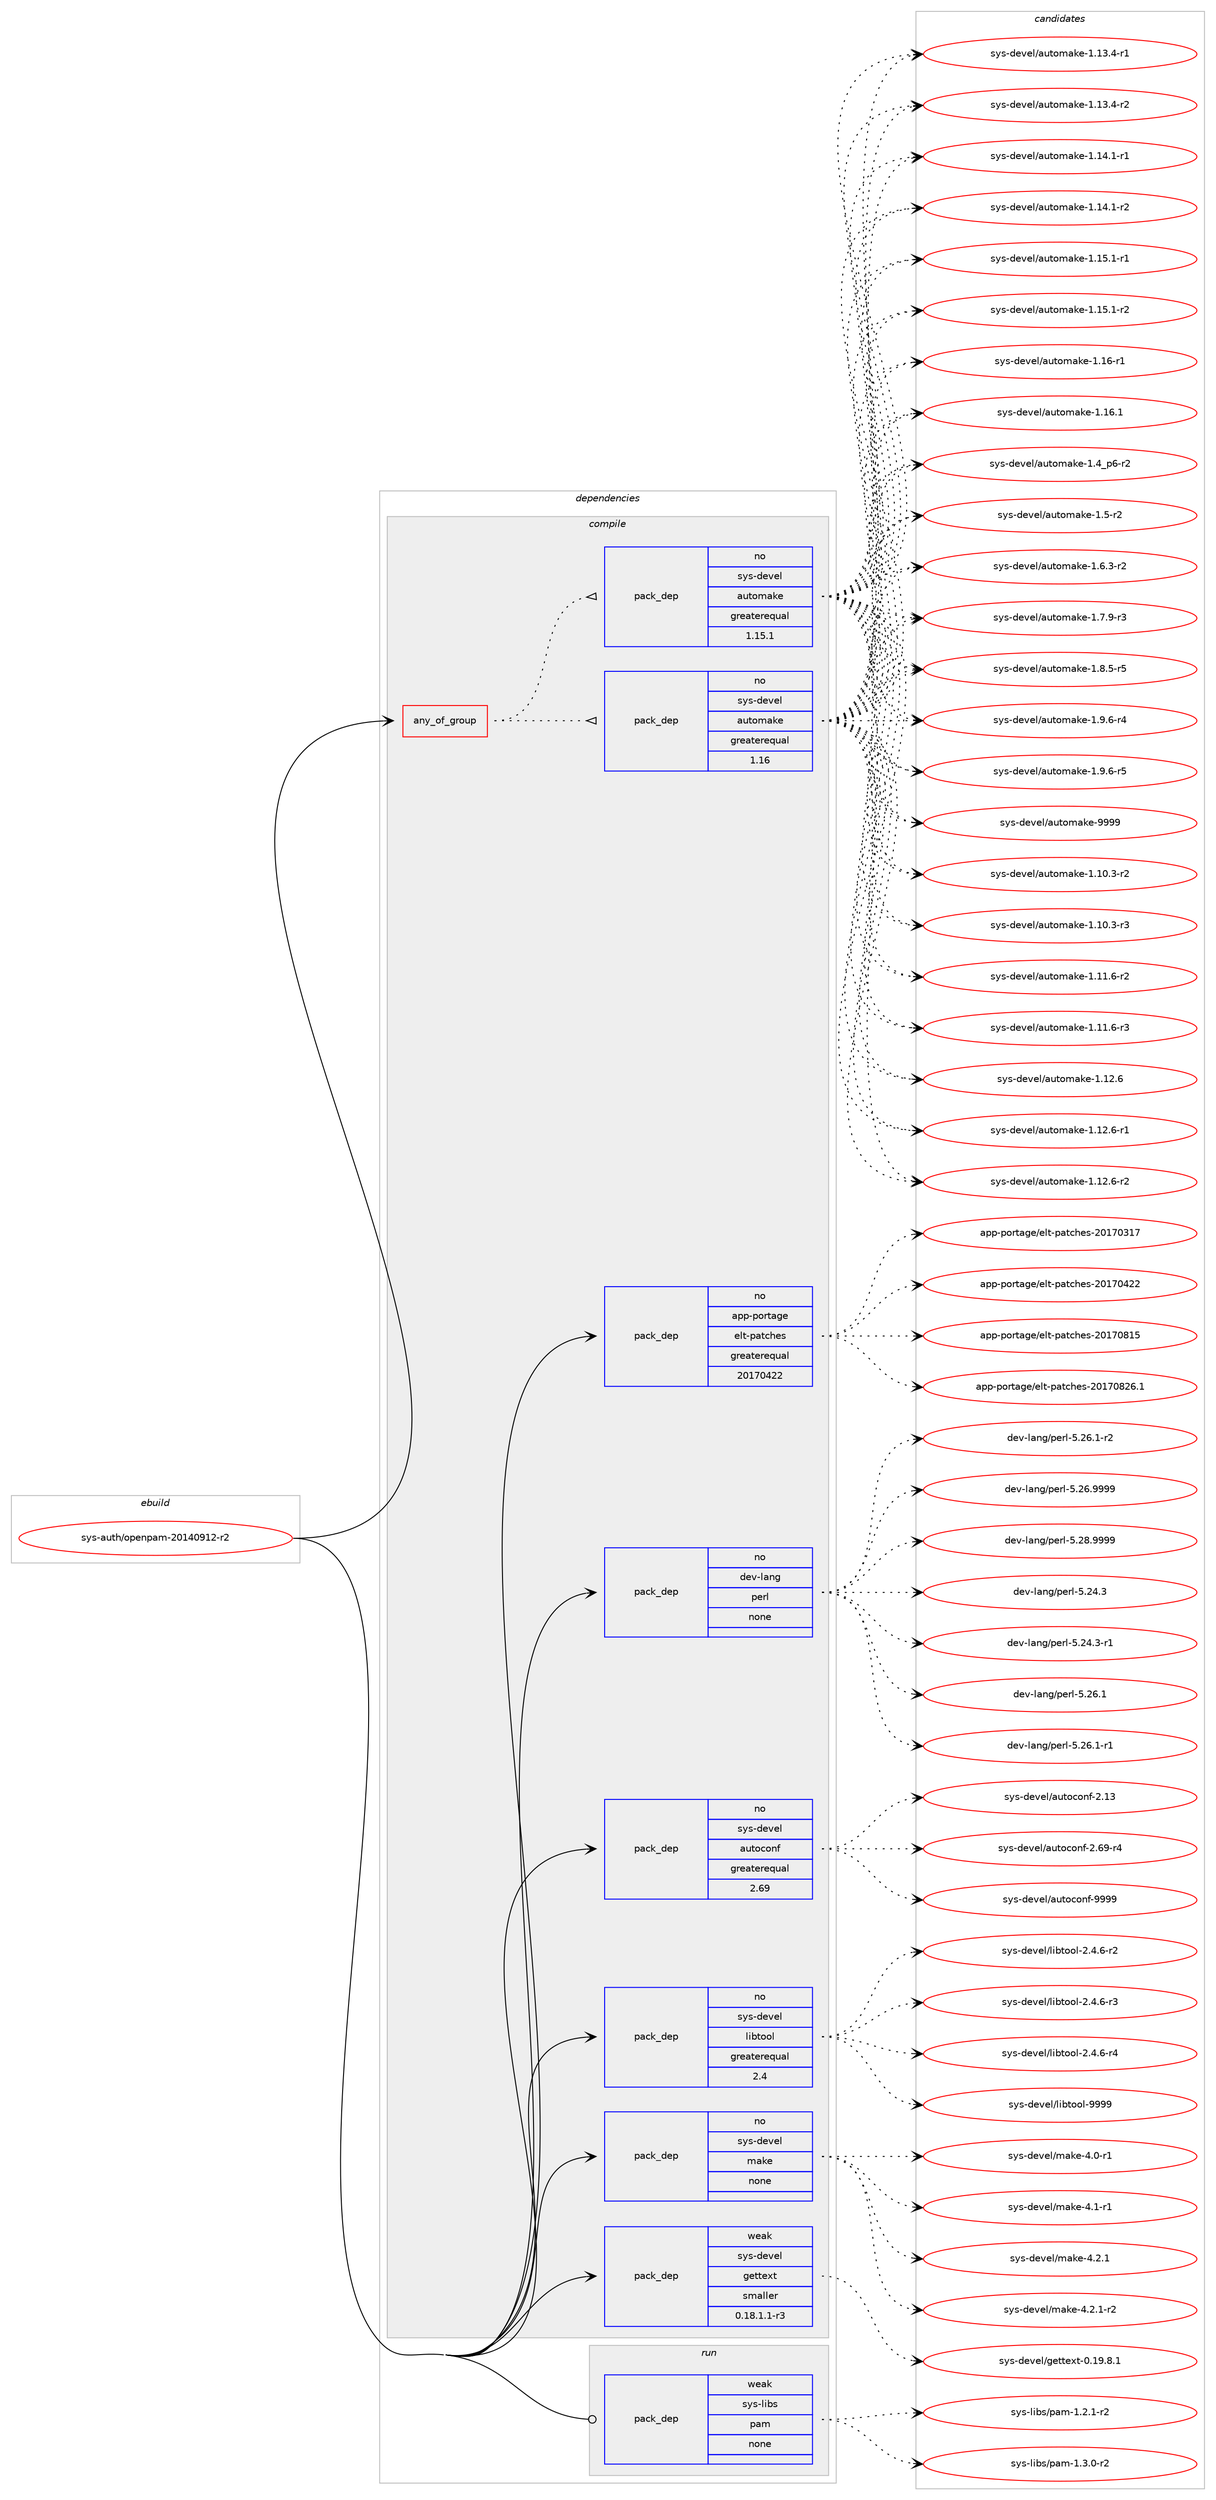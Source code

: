 digraph prolog {

# *************
# Graph options
# *************

newrank=true;
concentrate=true;
compound=true;
graph [rankdir=LR,fontname=Helvetica,fontsize=10,ranksep=1.5];#, ranksep=2.5, nodesep=0.2];
edge  [arrowhead=vee];
node  [fontname=Helvetica,fontsize=10];

# **********
# The ebuild
# **********

subgraph cluster_leftcol {
color=gray;
rank=same;
label=<<i>ebuild</i>>;
id [label="sys-auth/openpam-20140912-r2", color=red, width=4, href="../sys-auth/openpam-20140912-r2.svg"];
}

# ****************
# The dependencies
# ****************

subgraph cluster_midcol {
color=gray;
label=<<i>dependencies</i>>;
subgraph cluster_compile {
fillcolor="#eeeeee";
style=filled;
label=<<i>compile</i>>;
subgraph any60 {
dependency7289 [label=<<TABLE BORDER="0" CELLBORDER="1" CELLSPACING="0" CELLPADDING="4"><TR><TD CELLPADDING="10">any_of_group</TD></TR></TABLE>>, shape=none, color=red];subgraph pack6282 {
dependency7290 [label=<<TABLE BORDER="0" CELLBORDER="1" CELLSPACING="0" CELLPADDING="4" WIDTH="220"><TR><TD ROWSPAN="6" CELLPADDING="30">pack_dep</TD></TR><TR><TD WIDTH="110">no</TD></TR><TR><TD>sys-devel</TD></TR><TR><TD>automake</TD></TR><TR><TD>greaterequal</TD></TR><TR><TD>1.16</TD></TR></TABLE>>, shape=none, color=blue];
}
dependency7289:e -> dependency7290:w [weight=20,style="dotted",arrowhead="oinv"];
subgraph pack6283 {
dependency7291 [label=<<TABLE BORDER="0" CELLBORDER="1" CELLSPACING="0" CELLPADDING="4" WIDTH="220"><TR><TD ROWSPAN="6" CELLPADDING="30">pack_dep</TD></TR><TR><TD WIDTH="110">no</TD></TR><TR><TD>sys-devel</TD></TR><TR><TD>automake</TD></TR><TR><TD>greaterequal</TD></TR><TR><TD>1.15.1</TD></TR></TABLE>>, shape=none, color=blue];
}
dependency7289:e -> dependency7291:w [weight=20,style="dotted",arrowhead="oinv"];
}
id:e -> dependency7289:w [weight=20,style="solid",arrowhead="vee"];
subgraph pack6284 {
dependency7292 [label=<<TABLE BORDER="0" CELLBORDER="1" CELLSPACING="0" CELLPADDING="4" WIDTH="220"><TR><TD ROWSPAN="6" CELLPADDING="30">pack_dep</TD></TR><TR><TD WIDTH="110">no</TD></TR><TR><TD>app-portage</TD></TR><TR><TD>elt-patches</TD></TR><TR><TD>greaterequal</TD></TR><TR><TD>20170422</TD></TR></TABLE>>, shape=none, color=blue];
}
id:e -> dependency7292:w [weight=20,style="solid",arrowhead="vee"];
subgraph pack6285 {
dependency7293 [label=<<TABLE BORDER="0" CELLBORDER="1" CELLSPACING="0" CELLPADDING="4" WIDTH="220"><TR><TD ROWSPAN="6" CELLPADDING="30">pack_dep</TD></TR><TR><TD WIDTH="110">no</TD></TR><TR><TD>dev-lang</TD></TR><TR><TD>perl</TD></TR><TR><TD>none</TD></TR><TR><TD></TD></TR></TABLE>>, shape=none, color=blue];
}
id:e -> dependency7293:w [weight=20,style="solid",arrowhead="vee"];
subgraph pack6286 {
dependency7294 [label=<<TABLE BORDER="0" CELLBORDER="1" CELLSPACING="0" CELLPADDING="4" WIDTH="220"><TR><TD ROWSPAN="6" CELLPADDING="30">pack_dep</TD></TR><TR><TD WIDTH="110">no</TD></TR><TR><TD>sys-devel</TD></TR><TR><TD>autoconf</TD></TR><TR><TD>greaterequal</TD></TR><TR><TD>2.69</TD></TR></TABLE>>, shape=none, color=blue];
}
id:e -> dependency7294:w [weight=20,style="solid",arrowhead="vee"];
subgraph pack6287 {
dependency7295 [label=<<TABLE BORDER="0" CELLBORDER="1" CELLSPACING="0" CELLPADDING="4" WIDTH="220"><TR><TD ROWSPAN="6" CELLPADDING="30">pack_dep</TD></TR><TR><TD WIDTH="110">no</TD></TR><TR><TD>sys-devel</TD></TR><TR><TD>libtool</TD></TR><TR><TD>greaterequal</TD></TR><TR><TD>2.4</TD></TR></TABLE>>, shape=none, color=blue];
}
id:e -> dependency7295:w [weight=20,style="solid",arrowhead="vee"];
subgraph pack6288 {
dependency7296 [label=<<TABLE BORDER="0" CELLBORDER="1" CELLSPACING="0" CELLPADDING="4" WIDTH="220"><TR><TD ROWSPAN="6" CELLPADDING="30">pack_dep</TD></TR><TR><TD WIDTH="110">no</TD></TR><TR><TD>sys-devel</TD></TR><TR><TD>make</TD></TR><TR><TD>none</TD></TR><TR><TD></TD></TR></TABLE>>, shape=none, color=blue];
}
id:e -> dependency7296:w [weight=20,style="solid",arrowhead="vee"];
subgraph pack6289 {
dependency7297 [label=<<TABLE BORDER="0" CELLBORDER="1" CELLSPACING="0" CELLPADDING="4" WIDTH="220"><TR><TD ROWSPAN="6" CELLPADDING="30">pack_dep</TD></TR><TR><TD WIDTH="110">weak</TD></TR><TR><TD>sys-devel</TD></TR><TR><TD>gettext</TD></TR><TR><TD>smaller</TD></TR><TR><TD>0.18.1.1-r3</TD></TR></TABLE>>, shape=none, color=blue];
}
id:e -> dependency7297:w [weight=20,style="solid",arrowhead="vee"];
}
subgraph cluster_compileandrun {
fillcolor="#eeeeee";
style=filled;
label=<<i>compile and run</i>>;
}
subgraph cluster_run {
fillcolor="#eeeeee";
style=filled;
label=<<i>run</i>>;
subgraph pack6290 {
dependency7298 [label=<<TABLE BORDER="0" CELLBORDER="1" CELLSPACING="0" CELLPADDING="4" WIDTH="220"><TR><TD ROWSPAN="6" CELLPADDING="30">pack_dep</TD></TR><TR><TD WIDTH="110">weak</TD></TR><TR><TD>sys-libs</TD></TR><TR><TD>pam</TD></TR><TR><TD>none</TD></TR><TR><TD></TD></TR></TABLE>>, shape=none, color=blue];
}
id:e -> dependency7298:w [weight=20,style="solid",arrowhead="odot"];
}
}

# **************
# The candidates
# **************

subgraph cluster_choices {
rank=same;
color=gray;
label=<<i>candidates</i>>;

subgraph choice6282 {
color=black;
nodesep=1;
choice11512111545100101118101108479711711611110997107101454946494846514511450 [label="sys-devel/automake-1.10.3-r2", color=red, width=4,href="../sys-devel/automake-1.10.3-r2.svg"];
choice11512111545100101118101108479711711611110997107101454946494846514511451 [label="sys-devel/automake-1.10.3-r3", color=red, width=4,href="../sys-devel/automake-1.10.3-r3.svg"];
choice11512111545100101118101108479711711611110997107101454946494946544511450 [label="sys-devel/automake-1.11.6-r2", color=red, width=4,href="../sys-devel/automake-1.11.6-r2.svg"];
choice11512111545100101118101108479711711611110997107101454946494946544511451 [label="sys-devel/automake-1.11.6-r3", color=red, width=4,href="../sys-devel/automake-1.11.6-r3.svg"];
choice1151211154510010111810110847971171161111099710710145494649504654 [label="sys-devel/automake-1.12.6", color=red, width=4,href="../sys-devel/automake-1.12.6.svg"];
choice11512111545100101118101108479711711611110997107101454946495046544511449 [label="sys-devel/automake-1.12.6-r1", color=red, width=4,href="../sys-devel/automake-1.12.6-r1.svg"];
choice11512111545100101118101108479711711611110997107101454946495046544511450 [label="sys-devel/automake-1.12.6-r2", color=red, width=4,href="../sys-devel/automake-1.12.6-r2.svg"];
choice11512111545100101118101108479711711611110997107101454946495146524511449 [label="sys-devel/automake-1.13.4-r1", color=red, width=4,href="../sys-devel/automake-1.13.4-r1.svg"];
choice11512111545100101118101108479711711611110997107101454946495146524511450 [label="sys-devel/automake-1.13.4-r2", color=red, width=4,href="../sys-devel/automake-1.13.4-r2.svg"];
choice11512111545100101118101108479711711611110997107101454946495246494511449 [label="sys-devel/automake-1.14.1-r1", color=red, width=4,href="../sys-devel/automake-1.14.1-r1.svg"];
choice11512111545100101118101108479711711611110997107101454946495246494511450 [label="sys-devel/automake-1.14.1-r2", color=red, width=4,href="../sys-devel/automake-1.14.1-r2.svg"];
choice11512111545100101118101108479711711611110997107101454946495346494511449 [label="sys-devel/automake-1.15.1-r1", color=red, width=4,href="../sys-devel/automake-1.15.1-r1.svg"];
choice11512111545100101118101108479711711611110997107101454946495346494511450 [label="sys-devel/automake-1.15.1-r2", color=red, width=4,href="../sys-devel/automake-1.15.1-r2.svg"];
choice1151211154510010111810110847971171161111099710710145494649544511449 [label="sys-devel/automake-1.16-r1", color=red, width=4,href="../sys-devel/automake-1.16-r1.svg"];
choice1151211154510010111810110847971171161111099710710145494649544649 [label="sys-devel/automake-1.16.1", color=red, width=4,href="../sys-devel/automake-1.16.1.svg"];
choice115121115451001011181011084797117116111109971071014549465295112544511450 [label="sys-devel/automake-1.4_p6-r2", color=red, width=4,href="../sys-devel/automake-1.4_p6-r2.svg"];
choice11512111545100101118101108479711711611110997107101454946534511450 [label="sys-devel/automake-1.5-r2", color=red, width=4,href="../sys-devel/automake-1.5-r2.svg"];
choice115121115451001011181011084797117116111109971071014549465446514511450 [label="sys-devel/automake-1.6.3-r2", color=red, width=4,href="../sys-devel/automake-1.6.3-r2.svg"];
choice115121115451001011181011084797117116111109971071014549465546574511451 [label="sys-devel/automake-1.7.9-r3", color=red, width=4,href="../sys-devel/automake-1.7.9-r3.svg"];
choice115121115451001011181011084797117116111109971071014549465646534511453 [label="sys-devel/automake-1.8.5-r5", color=red, width=4,href="../sys-devel/automake-1.8.5-r5.svg"];
choice115121115451001011181011084797117116111109971071014549465746544511452 [label="sys-devel/automake-1.9.6-r4", color=red, width=4,href="../sys-devel/automake-1.9.6-r4.svg"];
choice115121115451001011181011084797117116111109971071014549465746544511453 [label="sys-devel/automake-1.9.6-r5", color=red, width=4,href="../sys-devel/automake-1.9.6-r5.svg"];
choice115121115451001011181011084797117116111109971071014557575757 [label="sys-devel/automake-9999", color=red, width=4,href="../sys-devel/automake-9999.svg"];
dependency7290:e -> choice11512111545100101118101108479711711611110997107101454946494846514511450:w [style=dotted,weight="100"];
dependency7290:e -> choice11512111545100101118101108479711711611110997107101454946494846514511451:w [style=dotted,weight="100"];
dependency7290:e -> choice11512111545100101118101108479711711611110997107101454946494946544511450:w [style=dotted,weight="100"];
dependency7290:e -> choice11512111545100101118101108479711711611110997107101454946494946544511451:w [style=dotted,weight="100"];
dependency7290:e -> choice1151211154510010111810110847971171161111099710710145494649504654:w [style=dotted,weight="100"];
dependency7290:e -> choice11512111545100101118101108479711711611110997107101454946495046544511449:w [style=dotted,weight="100"];
dependency7290:e -> choice11512111545100101118101108479711711611110997107101454946495046544511450:w [style=dotted,weight="100"];
dependency7290:e -> choice11512111545100101118101108479711711611110997107101454946495146524511449:w [style=dotted,weight="100"];
dependency7290:e -> choice11512111545100101118101108479711711611110997107101454946495146524511450:w [style=dotted,weight="100"];
dependency7290:e -> choice11512111545100101118101108479711711611110997107101454946495246494511449:w [style=dotted,weight="100"];
dependency7290:e -> choice11512111545100101118101108479711711611110997107101454946495246494511450:w [style=dotted,weight="100"];
dependency7290:e -> choice11512111545100101118101108479711711611110997107101454946495346494511449:w [style=dotted,weight="100"];
dependency7290:e -> choice11512111545100101118101108479711711611110997107101454946495346494511450:w [style=dotted,weight="100"];
dependency7290:e -> choice1151211154510010111810110847971171161111099710710145494649544511449:w [style=dotted,weight="100"];
dependency7290:e -> choice1151211154510010111810110847971171161111099710710145494649544649:w [style=dotted,weight="100"];
dependency7290:e -> choice115121115451001011181011084797117116111109971071014549465295112544511450:w [style=dotted,weight="100"];
dependency7290:e -> choice11512111545100101118101108479711711611110997107101454946534511450:w [style=dotted,weight="100"];
dependency7290:e -> choice115121115451001011181011084797117116111109971071014549465446514511450:w [style=dotted,weight="100"];
dependency7290:e -> choice115121115451001011181011084797117116111109971071014549465546574511451:w [style=dotted,weight="100"];
dependency7290:e -> choice115121115451001011181011084797117116111109971071014549465646534511453:w [style=dotted,weight="100"];
dependency7290:e -> choice115121115451001011181011084797117116111109971071014549465746544511452:w [style=dotted,weight="100"];
dependency7290:e -> choice115121115451001011181011084797117116111109971071014549465746544511453:w [style=dotted,weight="100"];
dependency7290:e -> choice115121115451001011181011084797117116111109971071014557575757:w [style=dotted,weight="100"];
}
subgraph choice6283 {
color=black;
nodesep=1;
choice11512111545100101118101108479711711611110997107101454946494846514511450 [label="sys-devel/automake-1.10.3-r2", color=red, width=4,href="../sys-devel/automake-1.10.3-r2.svg"];
choice11512111545100101118101108479711711611110997107101454946494846514511451 [label="sys-devel/automake-1.10.3-r3", color=red, width=4,href="../sys-devel/automake-1.10.3-r3.svg"];
choice11512111545100101118101108479711711611110997107101454946494946544511450 [label="sys-devel/automake-1.11.6-r2", color=red, width=4,href="../sys-devel/automake-1.11.6-r2.svg"];
choice11512111545100101118101108479711711611110997107101454946494946544511451 [label="sys-devel/automake-1.11.6-r3", color=red, width=4,href="../sys-devel/automake-1.11.6-r3.svg"];
choice1151211154510010111810110847971171161111099710710145494649504654 [label="sys-devel/automake-1.12.6", color=red, width=4,href="../sys-devel/automake-1.12.6.svg"];
choice11512111545100101118101108479711711611110997107101454946495046544511449 [label="sys-devel/automake-1.12.6-r1", color=red, width=4,href="../sys-devel/automake-1.12.6-r1.svg"];
choice11512111545100101118101108479711711611110997107101454946495046544511450 [label="sys-devel/automake-1.12.6-r2", color=red, width=4,href="../sys-devel/automake-1.12.6-r2.svg"];
choice11512111545100101118101108479711711611110997107101454946495146524511449 [label="sys-devel/automake-1.13.4-r1", color=red, width=4,href="../sys-devel/automake-1.13.4-r1.svg"];
choice11512111545100101118101108479711711611110997107101454946495146524511450 [label="sys-devel/automake-1.13.4-r2", color=red, width=4,href="../sys-devel/automake-1.13.4-r2.svg"];
choice11512111545100101118101108479711711611110997107101454946495246494511449 [label="sys-devel/automake-1.14.1-r1", color=red, width=4,href="../sys-devel/automake-1.14.1-r1.svg"];
choice11512111545100101118101108479711711611110997107101454946495246494511450 [label="sys-devel/automake-1.14.1-r2", color=red, width=4,href="../sys-devel/automake-1.14.1-r2.svg"];
choice11512111545100101118101108479711711611110997107101454946495346494511449 [label="sys-devel/automake-1.15.1-r1", color=red, width=4,href="../sys-devel/automake-1.15.1-r1.svg"];
choice11512111545100101118101108479711711611110997107101454946495346494511450 [label="sys-devel/automake-1.15.1-r2", color=red, width=4,href="../sys-devel/automake-1.15.1-r2.svg"];
choice1151211154510010111810110847971171161111099710710145494649544511449 [label="sys-devel/automake-1.16-r1", color=red, width=4,href="../sys-devel/automake-1.16-r1.svg"];
choice1151211154510010111810110847971171161111099710710145494649544649 [label="sys-devel/automake-1.16.1", color=red, width=4,href="../sys-devel/automake-1.16.1.svg"];
choice115121115451001011181011084797117116111109971071014549465295112544511450 [label="sys-devel/automake-1.4_p6-r2", color=red, width=4,href="../sys-devel/automake-1.4_p6-r2.svg"];
choice11512111545100101118101108479711711611110997107101454946534511450 [label="sys-devel/automake-1.5-r2", color=red, width=4,href="../sys-devel/automake-1.5-r2.svg"];
choice115121115451001011181011084797117116111109971071014549465446514511450 [label="sys-devel/automake-1.6.3-r2", color=red, width=4,href="../sys-devel/automake-1.6.3-r2.svg"];
choice115121115451001011181011084797117116111109971071014549465546574511451 [label="sys-devel/automake-1.7.9-r3", color=red, width=4,href="../sys-devel/automake-1.7.9-r3.svg"];
choice115121115451001011181011084797117116111109971071014549465646534511453 [label="sys-devel/automake-1.8.5-r5", color=red, width=4,href="../sys-devel/automake-1.8.5-r5.svg"];
choice115121115451001011181011084797117116111109971071014549465746544511452 [label="sys-devel/automake-1.9.6-r4", color=red, width=4,href="../sys-devel/automake-1.9.6-r4.svg"];
choice115121115451001011181011084797117116111109971071014549465746544511453 [label="sys-devel/automake-1.9.6-r5", color=red, width=4,href="../sys-devel/automake-1.9.6-r5.svg"];
choice115121115451001011181011084797117116111109971071014557575757 [label="sys-devel/automake-9999", color=red, width=4,href="../sys-devel/automake-9999.svg"];
dependency7291:e -> choice11512111545100101118101108479711711611110997107101454946494846514511450:w [style=dotted,weight="100"];
dependency7291:e -> choice11512111545100101118101108479711711611110997107101454946494846514511451:w [style=dotted,weight="100"];
dependency7291:e -> choice11512111545100101118101108479711711611110997107101454946494946544511450:w [style=dotted,weight="100"];
dependency7291:e -> choice11512111545100101118101108479711711611110997107101454946494946544511451:w [style=dotted,weight="100"];
dependency7291:e -> choice1151211154510010111810110847971171161111099710710145494649504654:w [style=dotted,weight="100"];
dependency7291:e -> choice11512111545100101118101108479711711611110997107101454946495046544511449:w [style=dotted,weight="100"];
dependency7291:e -> choice11512111545100101118101108479711711611110997107101454946495046544511450:w [style=dotted,weight="100"];
dependency7291:e -> choice11512111545100101118101108479711711611110997107101454946495146524511449:w [style=dotted,weight="100"];
dependency7291:e -> choice11512111545100101118101108479711711611110997107101454946495146524511450:w [style=dotted,weight="100"];
dependency7291:e -> choice11512111545100101118101108479711711611110997107101454946495246494511449:w [style=dotted,weight="100"];
dependency7291:e -> choice11512111545100101118101108479711711611110997107101454946495246494511450:w [style=dotted,weight="100"];
dependency7291:e -> choice11512111545100101118101108479711711611110997107101454946495346494511449:w [style=dotted,weight="100"];
dependency7291:e -> choice11512111545100101118101108479711711611110997107101454946495346494511450:w [style=dotted,weight="100"];
dependency7291:e -> choice1151211154510010111810110847971171161111099710710145494649544511449:w [style=dotted,weight="100"];
dependency7291:e -> choice1151211154510010111810110847971171161111099710710145494649544649:w [style=dotted,weight="100"];
dependency7291:e -> choice115121115451001011181011084797117116111109971071014549465295112544511450:w [style=dotted,weight="100"];
dependency7291:e -> choice11512111545100101118101108479711711611110997107101454946534511450:w [style=dotted,weight="100"];
dependency7291:e -> choice115121115451001011181011084797117116111109971071014549465446514511450:w [style=dotted,weight="100"];
dependency7291:e -> choice115121115451001011181011084797117116111109971071014549465546574511451:w [style=dotted,weight="100"];
dependency7291:e -> choice115121115451001011181011084797117116111109971071014549465646534511453:w [style=dotted,weight="100"];
dependency7291:e -> choice115121115451001011181011084797117116111109971071014549465746544511452:w [style=dotted,weight="100"];
dependency7291:e -> choice115121115451001011181011084797117116111109971071014549465746544511453:w [style=dotted,weight="100"];
dependency7291:e -> choice115121115451001011181011084797117116111109971071014557575757:w [style=dotted,weight="100"];
}
subgraph choice6284 {
color=black;
nodesep=1;
choice97112112451121111141169710310147101108116451129711699104101115455048495548514955 [label="app-portage/elt-patches-20170317", color=red, width=4,href="../app-portage/elt-patches-20170317.svg"];
choice97112112451121111141169710310147101108116451129711699104101115455048495548525050 [label="app-portage/elt-patches-20170422", color=red, width=4,href="../app-portage/elt-patches-20170422.svg"];
choice97112112451121111141169710310147101108116451129711699104101115455048495548564953 [label="app-portage/elt-patches-20170815", color=red, width=4,href="../app-portage/elt-patches-20170815.svg"];
choice971121124511211111411697103101471011081164511297116991041011154550484955485650544649 [label="app-portage/elt-patches-20170826.1", color=red, width=4,href="../app-portage/elt-patches-20170826.1.svg"];
dependency7292:e -> choice97112112451121111141169710310147101108116451129711699104101115455048495548514955:w [style=dotted,weight="100"];
dependency7292:e -> choice97112112451121111141169710310147101108116451129711699104101115455048495548525050:w [style=dotted,weight="100"];
dependency7292:e -> choice97112112451121111141169710310147101108116451129711699104101115455048495548564953:w [style=dotted,weight="100"];
dependency7292:e -> choice971121124511211111411697103101471011081164511297116991041011154550484955485650544649:w [style=dotted,weight="100"];
}
subgraph choice6285 {
color=black;
nodesep=1;
choice10010111845108971101034711210111410845534650524651 [label="dev-lang/perl-5.24.3", color=red, width=4,href="../dev-lang/perl-5.24.3.svg"];
choice100101118451089711010347112101114108455346505246514511449 [label="dev-lang/perl-5.24.3-r1", color=red, width=4,href="../dev-lang/perl-5.24.3-r1.svg"];
choice10010111845108971101034711210111410845534650544649 [label="dev-lang/perl-5.26.1", color=red, width=4,href="../dev-lang/perl-5.26.1.svg"];
choice100101118451089711010347112101114108455346505446494511449 [label="dev-lang/perl-5.26.1-r1", color=red, width=4,href="../dev-lang/perl-5.26.1-r1.svg"];
choice100101118451089711010347112101114108455346505446494511450 [label="dev-lang/perl-5.26.1-r2", color=red, width=4,href="../dev-lang/perl-5.26.1-r2.svg"];
choice10010111845108971101034711210111410845534650544657575757 [label="dev-lang/perl-5.26.9999", color=red, width=4,href="../dev-lang/perl-5.26.9999.svg"];
choice10010111845108971101034711210111410845534650564657575757 [label="dev-lang/perl-5.28.9999", color=red, width=4,href="../dev-lang/perl-5.28.9999.svg"];
dependency7293:e -> choice10010111845108971101034711210111410845534650524651:w [style=dotted,weight="100"];
dependency7293:e -> choice100101118451089711010347112101114108455346505246514511449:w [style=dotted,weight="100"];
dependency7293:e -> choice10010111845108971101034711210111410845534650544649:w [style=dotted,weight="100"];
dependency7293:e -> choice100101118451089711010347112101114108455346505446494511449:w [style=dotted,weight="100"];
dependency7293:e -> choice100101118451089711010347112101114108455346505446494511450:w [style=dotted,weight="100"];
dependency7293:e -> choice10010111845108971101034711210111410845534650544657575757:w [style=dotted,weight="100"];
dependency7293:e -> choice10010111845108971101034711210111410845534650564657575757:w [style=dotted,weight="100"];
}
subgraph choice6286 {
color=black;
nodesep=1;
choice115121115451001011181011084797117116111991111101024550464951 [label="sys-devel/autoconf-2.13", color=red, width=4,href="../sys-devel/autoconf-2.13.svg"];
choice1151211154510010111810110847971171161119911111010245504654574511452 [label="sys-devel/autoconf-2.69-r4", color=red, width=4,href="../sys-devel/autoconf-2.69-r4.svg"];
choice115121115451001011181011084797117116111991111101024557575757 [label="sys-devel/autoconf-9999", color=red, width=4,href="../sys-devel/autoconf-9999.svg"];
dependency7294:e -> choice115121115451001011181011084797117116111991111101024550464951:w [style=dotted,weight="100"];
dependency7294:e -> choice1151211154510010111810110847971171161119911111010245504654574511452:w [style=dotted,weight="100"];
dependency7294:e -> choice115121115451001011181011084797117116111991111101024557575757:w [style=dotted,weight="100"];
}
subgraph choice6287 {
color=black;
nodesep=1;
choice1151211154510010111810110847108105981161111111084550465246544511450 [label="sys-devel/libtool-2.4.6-r2", color=red, width=4,href="../sys-devel/libtool-2.4.6-r2.svg"];
choice1151211154510010111810110847108105981161111111084550465246544511451 [label="sys-devel/libtool-2.4.6-r3", color=red, width=4,href="../sys-devel/libtool-2.4.6-r3.svg"];
choice1151211154510010111810110847108105981161111111084550465246544511452 [label="sys-devel/libtool-2.4.6-r4", color=red, width=4,href="../sys-devel/libtool-2.4.6-r4.svg"];
choice1151211154510010111810110847108105981161111111084557575757 [label="sys-devel/libtool-9999", color=red, width=4,href="../sys-devel/libtool-9999.svg"];
dependency7295:e -> choice1151211154510010111810110847108105981161111111084550465246544511450:w [style=dotted,weight="100"];
dependency7295:e -> choice1151211154510010111810110847108105981161111111084550465246544511451:w [style=dotted,weight="100"];
dependency7295:e -> choice1151211154510010111810110847108105981161111111084550465246544511452:w [style=dotted,weight="100"];
dependency7295:e -> choice1151211154510010111810110847108105981161111111084557575757:w [style=dotted,weight="100"];
}
subgraph choice6288 {
color=black;
nodesep=1;
choice115121115451001011181011084710997107101455246484511449 [label="sys-devel/make-4.0-r1", color=red, width=4,href="../sys-devel/make-4.0-r1.svg"];
choice115121115451001011181011084710997107101455246494511449 [label="sys-devel/make-4.1-r1", color=red, width=4,href="../sys-devel/make-4.1-r1.svg"];
choice115121115451001011181011084710997107101455246504649 [label="sys-devel/make-4.2.1", color=red, width=4,href="../sys-devel/make-4.2.1.svg"];
choice1151211154510010111810110847109971071014552465046494511450 [label="sys-devel/make-4.2.1-r2", color=red, width=4,href="../sys-devel/make-4.2.1-r2.svg"];
dependency7296:e -> choice115121115451001011181011084710997107101455246484511449:w [style=dotted,weight="100"];
dependency7296:e -> choice115121115451001011181011084710997107101455246494511449:w [style=dotted,weight="100"];
dependency7296:e -> choice115121115451001011181011084710997107101455246504649:w [style=dotted,weight="100"];
dependency7296:e -> choice1151211154510010111810110847109971071014552465046494511450:w [style=dotted,weight="100"];
}
subgraph choice6289 {
color=black;
nodesep=1;
choice1151211154510010111810110847103101116116101120116454846495746564649 [label="sys-devel/gettext-0.19.8.1", color=red, width=4,href="../sys-devel/gettext-0.19.8.1.svg"];
dependency7297:e -> choice1151211154510010111810110847103101116116101120116454846495746564649:w [style=dotted,weight="100"];
}
subgraph choice6290 {
color=black;
nodesep=1;
choice115121115451081059811547112971094549465046494511450 [label="sys-libs/pam-1.2.1-r2", color=red, width=4,href="../sys-libs/pam-1.2.1-r2.svg"];
choice115121115451081059811547112971094549465146484511450 [label="sys-libs/pam-1.3.0-r2", color=red, width=4,href="../sys-libs/pam-1.3.0-r2.svg"];
dependency7298:e -> choice115121115451081059811547112971094549465046494511450:w [style=dotted,weight="100"];
dependency7298:e -> choice115121115451081059811547112971094549465146484511450:w [style=dotted,weight="100"];
}
}

}

